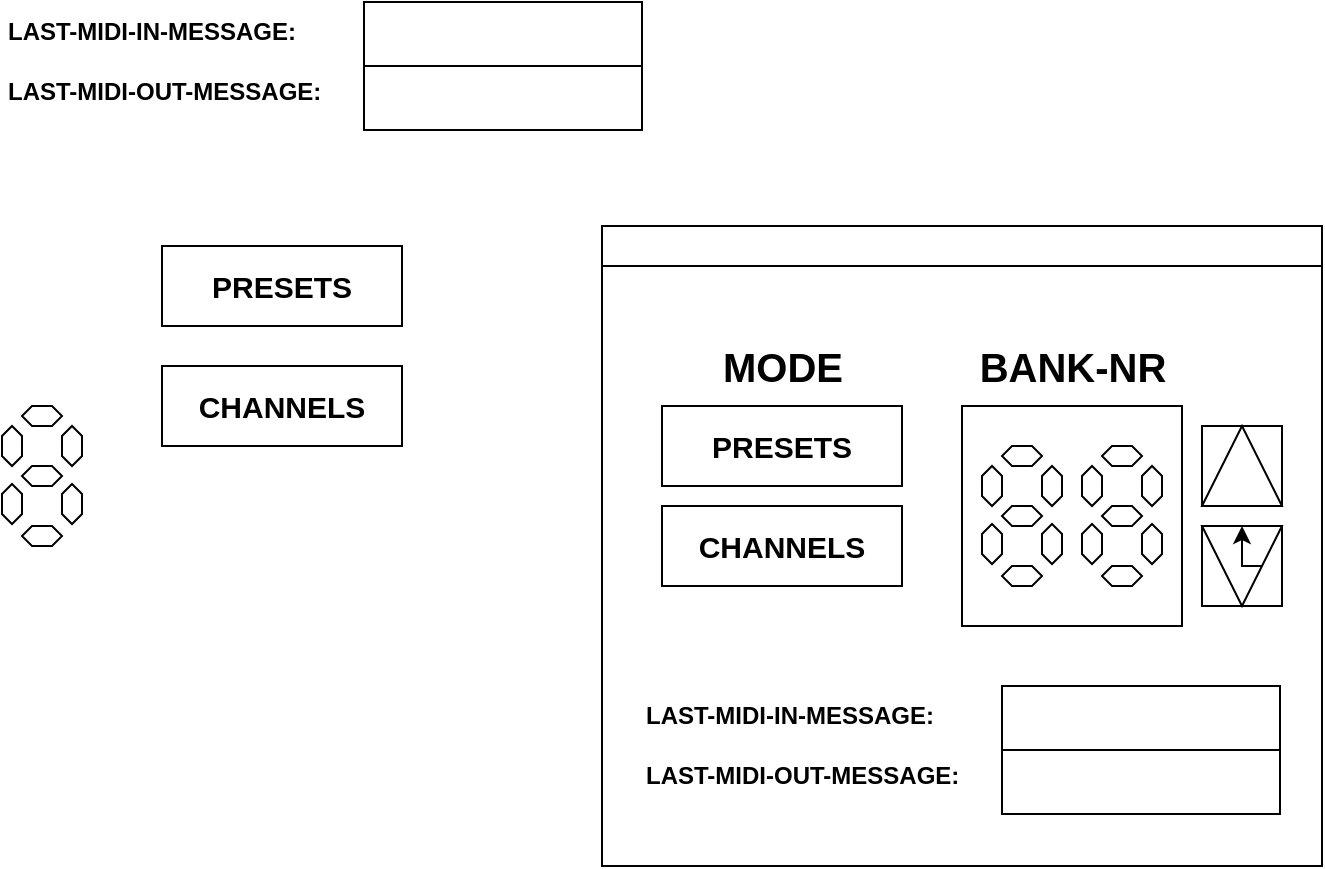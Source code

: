 <mxfile version="21.3.3" type="github">
  <diagram name="Page-1" id="BwCBE3sM1tf6ht_1rbH2">
    <mxGraphModel dx="1392" dy="795" grid="1" gridSize="10" guides="1" tooltips="1" connect="1" arrows="0" fold="1" page="1" pageScale="1" pageWidth="1169" pageHeight="827" math="0" shadow="0">
      <root>
        <mxCell id="0" />
        <mxCell id="1" parent="0" />
        <mxCell id="8h7upjz-o76JEEFLU-vD-1" value="" style="rounded=0;whiteSpace=wrap;html=1;" vertex="1" parent="1">
          <mxGeometry x="420" y="190" width="360" height="320" as="geometry" />
        </mxCell>
        <mxCell id="8h7upjz-o76JEEFLU-vD-13" value="" style="group" vertex="1" connectable="0" parent="1">
          <mxGeometry x="120" y="280" width="40" height="70" as="geometry" />
        </mxCell>
        <mxCell id="8h7upjz-o76JEEFLU-vD-5" value="" style="shape=hexagon;perimeter=hexagonPerimeter2;whiteSpace=wrap;html=1;size=0.25" vertex="1" parent="8h7upjz-o76JEEFLU-vD-13">
          <mxGeometry x="10" width="20" height="10" as="geometry" />
        </mxCell>
        <mxCell id="8h7upjz-o76JEEFLU-vD-7" value="" style="shape=hexagon;perimeter=hexagonPerimeter2;whiteSpace=wrap;html=1;size=0.25;rotation=90;" vertex="1" parent="8h7upjz-o76JEEFLU-vD-13">
          <mxGeometry x="-5" y="15" width="20" height="10" as="geometry" />
        </mxCell>
        <mxCell id="8h7upjz-o76JEEFLU-vD-8" value="" style="shape=hexagon;perimeter=hexagonPerimeter2;whiteSpace=wrap;html=1;size=0.25;rotation=90;" vertex="1" parent="8h7upjz-o76JEEFLU-vD-13">
          <mxGeometry x="-5" y="44" width="20" height="10" as="geometry" />
        </mxCell>
        <mxCell id="8h7upjz-o76JEEFLU-vD-9" value="" style="shape=hexagon;perimeter=hexagonPerimeter2;whiteSpace=wrap;html=1;size=0.25;rotation=90;" vertex="1" parent="8h7upjz-o76JEEFLU-vD-13">
          <mxGeometry x="25" y="15" width="20" height="10" as="geometry" />
        </mxCell>
        <mxCell id="8h7upjz-o76JEEFLU-vD-10" value="" style="shape=hexagon;perimeter=hexagonPerimeter2;whiteSpace=wrap;html=1;size=0.25" vertex="1" parent="8h7upjz-o76JEEFLU-vD-13">
          <mxGeometry x="10" y="60" width="20" height="10" as="geometry" />
        </mxCell>
        <mxCell id="8h7upjz-o76JEEFLU-vD-11" value="" style="shape=hexagon;perimeter=hexagonPerimeter2;whiteSpace=wrap;html=1;size=0.25;rotation=90;" vertex="1" parent="8h7upjz-o76JEEFLU-vD-13">
          <mxGeometry x="25" y="44" width="20" height="10" as="geometry" />
        </mxCell>
        <mxCell id="8h7upjz-o76JEEFLU-vD-12" value="" style="shape=hexagon;perimeter=hexagonPerimeter2;whiteSpace=wrap;html=1;size=0.25" vertex="1" parent="8h7upjz-o76JEEFLU-vD-13">
          <mxGeometry x="10" y="30" width="20" height="10" as="geometry" />
        </mxCell>
        <mxCell id="8h7upjz-o76JEEFLU-vD-34" value="" style="group" vertex="1" connectable="0" parent="1">
          <mxGeometry x="595" y="240" width="120" height="150" as="geometry" />
        </mxCell>
        <mxCell id="8h7upjz-o76JEEFLU-vD-30" value="&lt;font size=&quot;1&quot;&gt;&lt;b style=&quot;font-size: 20px;&quot;&gt;BANK-NR&lt;/b&gt;&lt;/font&gt;" style="text;html=1;align=center;verticalAlign=middle;resizable=0;points=[];autosize=1;strokeColor=none;fillColor=none;" vertex="1" parent="8h7upjz-o76JEEFLU-vD-34">
          <mxGeometry width="120" height="40" as="geometry" />
        </mxCell>
        <mxCell id="8h7upjz-o76JEEFLU-vD-33" value="" style="group" vertex="1" connectable="0" parent="8h7upjz-o76JEEFLU-vD-34">
          <mxGeometry x="5" y="40" width="110" height="110" as="geometry" />
        </mxCell>
        <mxCell id="8h7upjz-o76JEEFLU-vD-32" value="" style="whiteSpace=wrap;html=1;aspect=fixed;" vertex="1" parent="8h7upjz-o76JEEFLU-vD-33">
          <mxGeometry width="110" height="110" as="geometry" />
        </mxCell>
        <mxCell id="8h7upjz-o76JEEFLU-vD-14" value="" style="group" vertex="1" connectable="0" parent="8h7upjz-o76JEEFLU-vD-33">
          <mxGeometry x="60" y="20" width="40" height="70" as="geometry" />
        </mxCell>
        <mxCell id="8h7upjz-o76JEEFLU-vD-15" value="" style="shape=hexagon;perimeter=hexagonPerimeter2;whiteSpace=wrap;html=1;size=0.25" vertex="1" parent="8h7upjz-o76JEEFLU-vD-14">
          <mxGeometry x="10" width="20" height="10" as="geometry" />
        </mxCell>
        <mxCell id="8h7upjz-o76JEEFLU-vD-16" value="" style="shape=hexagon;perimeter=hexagonPerimeter2;whiteSpace=wrap;html=1;size=0.25;rotation=90;" vertex="1" parent="8h7upjz-o76JEEFLU-vD-14">
          <mxGeometry x="-5" y="15" width="20" height="10" as="geometry" />
        </mxCell>
        <mxCell id="8h7upjz-o76JEEFLU-vD-17" value="" style="shape=hexagon;perimeter=hexagonPerimeter2;whiteSpace=wrap;html=1;size=0.25;rotation=90;" vertex="1" parent="8h7upjz-o76JEEFLU-vD-14">
          <mxGeometry x="-5" y="44" width="20" height="10" as="geometry" />
        </mxCell>
        <mxCell id="8h7upjz-o76JEEFLU-vD-18" value="" style="shape=hexagon;perimeter=hexagonPerimeter2;whiteSpace=wrap;html=1;size=0.25;rotation=90;" vertex="1" parent="8h7upjz-o76JEEFLU-vD-14">
          <mxGeometry x="25" y="15" width="20" height="10" as="geometry" />
        </mxCell>
        <mxCell id="8h7upjz-o76JEEFLU-vD-19" value="" style="shape=hexagon;perimeter=hexagonPerimeter2;whiteSpace=wrap;html=1;size=0.25" vertex="1" parent="8h7upjz-o76JEEFLU-vD-14">
          <mxGeometry x="10" y="60" width="20" height="10" as="geometry" />
        </mxCell>
        <mxCell id="8h7upjz-o76JEEFLU-vD-20" value="" style="shape=hexagon;perimeter=hexagonPerimeter2;whiteSpace=wrap;html=1;size=0.25;rotation=90;" vertex="1" parent="8h7upjz-o76JEEFLU-vD-14">
          <mxGeometry x="25" y="44" width="20" height="10" as="geometry" />
        </mxCell>
        <mxCell id="8h7upjz-o76JEEFLU-vD-21" value="" style="shape=hexagon;perimeter=hexagonPerimeter2;whiteSpace=wrap;html=1;size=0.25" vertex="1" parent="8h7upjz-o76JEEFLU-vD-14">
          <mxGeometry x="10" y="30" width="20" height="10" as="geometry" />
        </mxCell>
        <mxCell id="8h7upjz-o76JEEFLU-vD-22" value="" style="group" vertex="1" connectable="0" parent="8h7upjz-o76JEEFLU-vD-33">
          <mxGeometry x="10" y="20" width="40" height="70" as="geometry" />
        </mxCell>
        <mxCell id="8h7upjz-o76JEEFLU-vD-23" value="" style="shape=hexagon;perimeter=hexagonPerimeter2;whiteSpace=wrap;html=1;size=0.25" vertex="1" parent="8h7upjz-o76JEEFLU-vD-22">
          <mxGeometry x="10" width="20" height="10" as="geometry" />
        </mxCell>
        <mxCell id="8h7upjz-o76JEEFLU-vD-24" value="" style="shape=hexagon;perimeter=hexagonPerimeter2;whiteSpace=wrap;html=1;size=0.25;rotation=90;" vertex="1" parent="8h7upjz-o76JEEFLU-vD-22">
          <mxGeometry x="-5" y="15" width="20" height="10" as="geometry" />
        </mxCell>
        <mxCell id="8h7upjz-o76JEEFLU-vD-25" value="" style="shape=hexagon;perimeter=hexagonPerimeter2;whiteSpace=wrap;html=1;size=0.25;rotation=90;" vertex="1" parent="8h7upjz-o76JEEFLU-vD-22">
          <mxGeometry x="-5" y="44" width="20" height="10" as="geometry" />
        </mxCell>
        <mxCell id="8h7upjz-o76JEEFLU-vD-26" value="" style="shape=hexagon;perimeter=hexagonPerimeter2;whiteSpace=wrap;html=1;size=0.25;rotation=90;" vertex="1" parent="8h7upjz-o76JEEFLU-vD-22">
          <mxGeometry x="25" y="15" width="20" height="10" as="geometry" />
        </mxCell>
        <mxCell id="8h7upjz-o76JEEFLU-vD-27" value="" style="shape=hexagon;perimeter=hexagonPerimeter2;whiteSpace=wrap;html=1;size=0.25" vertex="1" parent="8h7upjz-o76JEEFLU-vD-22">
          <mxGeometry x="10" y="60" width="20" height="10" as="geometry" />
        </mxCell>
        <mxCell id="8h7upjz-o76JEEFLU-vD-28" value="" style="shape=hexagon;perimeter=hexagonPerimeter2;whiteSpace=wrap;html=1;size=0.25;rotation=90;" vertex="1" parent="8h7upjz-o76JEEFLU-vD-22">
          <mxGeometry x="25" y="44" width="20" height="10" as="geometry" />
        </mxCell>
        <mxCell id="8h7upjz-o76JEEFLU-vD-29" value="" style="shape=hexagon;perimeter=hexagonPerimeter2;whiteSpace=wrap;html=1;size=0.25" vertex="1" parent="8h7upjz-o76JEEFLU-vD-22">
          <mxGeometry x="10" y="30" width="20" height="10" as="geometry" />
        </mxCell>
        <mxCell id="8h7upjz-o76JEEFLU-vD-38" value="" style="group;rotation=90;" vertex="1" connectable="0" parent="1">
          <mxGeometry x="720" y="340" width="40" height="40" as="geometry" />
        </mxCell>
        <mxCell id="8h7upjz-o76JEEFLU-vD-37" value="" style="whiteSpace=wrap;html=1;aspect=fixed;rotation=90;" vertex="1" parent="8h7upjz-o76JEEFLU-vD-38">
          <mxGeometry width="40" height="40" as="geometry" />
        </mxCell>
        <mxCell id="8h7upjz-o76JEEFLU-vD-36" value="" style="triangle;whiteSpace=wrap;html=1;fillStyle=solid;fillColor=#FFFFFF;rotation=90;" vertex="1" parent="8h7upjz-o76JEEFLU-vD-38">
          <mxGeometry width="40" height="40" as="geometry" />
        </mxCell>
        <mxCell id="8h7upjz-o76JEEFLU-vD-42" style="edgeStyle=orthogonalEdgeStyle;rounded=0;orthogonalLoop=1;jettySize=auto;html=1;exitX=0.5;exitY=0;exitDx=0;exitDy=0;entryX=0;entryY=0.5;entryDx=0;entryDy=0;" edge="1" parent="8h7upjz-o76JEEFLU-vD-38" source="8h7upjz-o76JEEFLU-vD-36" target="8h7upjz-o76JEEFLU-vD-36">
          <mxGeometry relative="1" as="geometry" />
        </mxCell>
        <mxCell id="8h7upjz-o76JEEFLU-vD-39" value="" style="group;rotation=-90;" vertex="1" connectable="0" parent="1">
          <mxGeometry x="720" y="290" width="40" height="40" as="geometry" />
        </mxCell>
        <mxCell id="8h7upjz-o76JEEFLU-vD-40" value="" style="whiteSpace=wrap;html=1;aspect=fixed;rotation=-90;" vertex="1" parent="8h7upjz-o76JEEFLU-vD-39">
          <mxGeometry width="40" height="40" as="geometry" />
        </mxCell>
        <mxCell id="8h7upjz-o76JEEFLU-vD-41" value="" style="triangle;whiteSpace=wrap;html=1;fillStyle=solid;fillColor=#FFFFFF;rotation=-90;" vertex="1" parent="8h7upjz-o76JEEFLU-vD-39">
          <mxGeometry width="40" height="40" as="geometry" />
        </mxCell>
        <mxCell id="8h7upjz-o76JEEFLU-vD-43" value="&lt;font size=&quot;1&quot;&gt;&lt;b style=&quot;font-size: 20px;&quot;&gt;MODE&lt;/b&gt;&lt;/font&gt;" style="text;html=1;align=center;verticalAlign=middle;resizable=0;points=[];autosize=1;strokeColor=none;fillColor=none;" vertex="1" parent="1">
          <mxGeometry x="470" y="240" width="80" height="40" as="geometry" />
        </mxCell>
        <mxCell id="8h7upjz-o76JEEFLU-vD-44" value="&lt;b&gt;&lt;font style=&quot;font-size: 15px;&quot;&gt;PRESETS&lt;/font&gt;&lt;/b&gt;" style="rounded=0;whiteSpace=wrap;html=1;" vertex="1" parent="1">
          <mxGeometry x="200" y="200" width="120" height="40" as="geometry" />
        </mxCell>
        <mxCell id="8h7upjz-o76JEEFLU-vD-45" value="&lt;b&gt;&lt;font style=&quot;font-size: 15px;&quot;&gt;CHANNELS&lt;/font&gt;&lt;/b&gt;" style="rounded=0;whiteSpace=wrap;html=1;" vertex="1" parent="1">
          <mxGeometry x="200" y="260" width="120" height="40" as="geometry" />
        </mxCell>
        <mxCell id="8h7upjz-o76JEEFLU-vD-46" value="&lt;b&gt;&lt;font style=&quot;font-size: 15px;&quot;&gt;PRESETS&lt;/font&gt;&lt;/b&gt;" style="rounded=0;whiteSpace=wrap;html=1;" vertex="1" parent="1">
          <mxGeometry x="450" y="280" width="120" height="40" as="geometry" />
        </mxCell>
        <mxCell id="8h7upjz-o76JEEFLU-vD-47" value="&lt;b&gt;&lt;font style=&quot;font-size: 15px;&quot;&gt;CHANNELS&lt;/font&gt;&lt;/b&gt;" style="rounded=0;whiteSpace=wrap;html=1;" vertex="1" parent="1">
          <mxGeometry x="450" y="330" width="120" height="40" as="geometry" />
        </mxCell>
        <mxCell id="8h7upjz-o76JEEFLU-vD-48" value="&lt;div align=&quot;left&quot;&gt;&lt;b&gt;LAST-MIDI-IN-MESSAGE:&lt;/b&gt;&lt;/div&gt;" style="text;html=1;align=left;verticalAlign=middle;resizable=0;points=[];autosize=1;strokeColor=none;fillColor=none;" vertex="1" parent="1">
          <mxGeometry x="121" y="78" width="170" height="30" as="geometry" />
        </mxCell>
        <mxCell id="8h7upjz-o76JEEFLU-vD-49" value="&lt;div align=&quot;left&quot;&gt;&lt;b&gt;LAST-MIDI-OUT-MESSAGE:&lt;/b&gt;&lt;/div&gt;" style="text;html=1;align=left;verticalAlign=middle;resizable=0;points=[];autosize=1;strokeColor=none;fillColor=none;" vertex="1" parent="1">
          <mxGeometry x="121" y="108" width="180" height="30" as="geometry" />
        </mxCell>
        <mxCell id="8h7upjz-o76JEEFLU-vD-50" value="&lt;div align=&quot;left&quot;&gt;&lt;b&gt;LAST-MIDI-IN-MESSAGE:&lt;/b&gt;&lt;/div&gt;" style="text;html=1;align=left;verticalAlign=middle;resizable=0;points=[];autosize=1;strokeColor=none;fillColor=none;" vertex="1" parent="1">
          <mxGeometry x="440" y="420" width="170" height="30" as="geometry" />
        </mxCell>
        <mxCell id="8h7upjz-o76JEEFLU-vD-51" value="&lt;div align=&quot;left&quot;&gt;&lt;b&gt;LAST-MIDI-OUT-MESSAGE:&lt;/b&gt;&lt;/div&gt;" style="text;html=1;align=left;verticalAlign=middle;resizable=0;points=[];autosize=1;strokeColor=none;fillColor=none;" vertex="1" parent="1">
          <mxGeometry x="440" y="450" width="180" height="30" as="geometry" />
        </mxCell>
        <mxCell id="8h7upjz-o76JEEFLU-vD-52" value="" style="rounded=0;whiteSpace=wrap;html=1;" vertex="1" parent="1">
          <mxGeometry x="301" y="78" width="139" height="32" as="geometry" />
        </mxCell>
        <mxCell id="8h7upjz-o76JEEFLU-vD-53" value="" style="rounded=0;whiteSpace=wrap;html=1;" vertex="1" parent="1">
          <mxGeometry x="301" y="110" width="139" height="32" as="geometry" />
        </mxCell>
        <mxCell id="8h7upjz-o76JEEFLU-vD-54" value="" style="rounded=0;whiteSpace=wrap;html=1;" vertex="1" parent="1">
          <mxGeometry x="620" y="420" width="139" height="32" as="geometry" />
        </mxCell>
        <mxCell id="8h7upjz-o76JEEFLU-vD-55" value="" style="rounded=0;whiteSpace=wrap;html=1;" vertex="1" parent="1">
          <mxGeometry x="620" y="452" width="139" height="32" as="geometry" />
        </mxCell>
        <mxCell id="8h7upjz-o76JEEFLU-vD-56" value="" style="rounded=0;whiteSpace=wrap;html=1;" vertex="1" parent="1">
          <mxGeometry x="420" y="190" width="360" height="20" as="geometry" />
        </mxCell>
      </root>
    </mxGraphModel>
  </diagram>
</mxfile>
